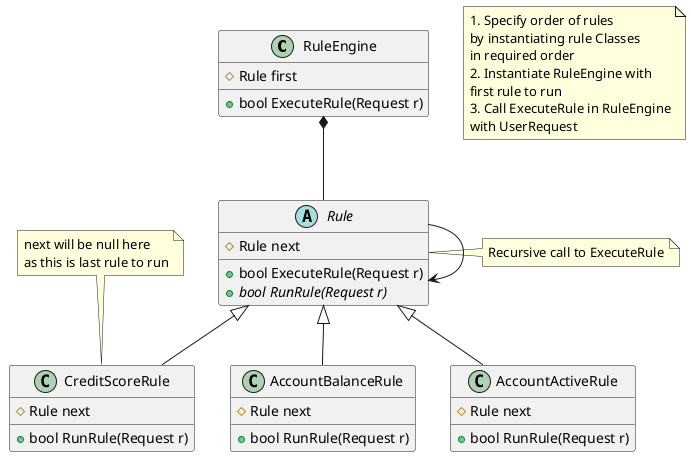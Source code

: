 @startuml Test
class RuleEngine {
    #Rule first
    +bool ExecuteRule(Request r)
}
note as Main
1. Specify order of rules
by instantiating rule Classes
in required order
2. Instantiate RuleEngine with 
first rule to run
3. Call ExecuteRule in RuleEngine
with UserRequest
end note

abstract class Rule {
    #Rule next
    +bool ExecuteRule(Request r)
    +bool {abstract} RunRule(Request r)
}
note right: Recursive call to ExecuteRule

class AccountBalanceRule {
    #Rule next
    +bool RunRule(Request r)
}

class AccountActiveRule {
    #Rule next
    +bool RunRule(Request r)
}

class CreditScoreRule {
    #Rule next
    +bool RunRule(Request r)
}
note top
next will be null here 
as this is last rule to run
end note

Rule <|-- AccountBalanceRule
Rule <|-- AccountActiveRule
Rule <|-- CreditScoreRule
RuleEngine *-- Rule
Rule -> Rule
@enduml